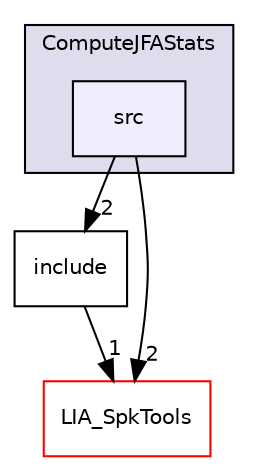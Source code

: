 digraph "LIA_SpkDet/ComputeJFAStats/src" {
  compound=true
  node [ fontsize="10", fontname="Helvetica"];
  edge [ labelfontsize="10", labelfontname="Helvetica"];
  subgraph clusterdir_6a799b62d6f1e0ed918ee5d42b87993b {
    graph [ bgcolor="#ddddee", pencolor="black", label="ComputeJFAStats" fontname="Helvetica", fontsize="10", URL="dir_6a799b62d6f1e0ed918ee5d42b87993b.html"]
  dir_b2332e87a78df0b3f1a975a8947644e1 [shape=box, label="src", style="filled", fillcolor="#eeeeff", pencolor="black", URL="dir_b2332e87a78df0b3f1a975a8947644e1.html"];
  }
  dir_3351093e455c927a44e3c735b8f3e472 [shape=box label="include" URL="dir_3351093e455c927a44e3c735b8f3e472.html"];
  dir_7b9f40c7474acebf25e66f966c5b9c6a [shape=box label="LIA_SpkTools" fillcolor="white" style="filled" color="red" URL="dir_7b9f40c7474acebf25e66f966c5b9c6a.html"];
  dir_3351093e455c927a44e3c735b8f3e472->dir_7b9f40c7474acebf25e66f966c5b9c6a [headlabel="1", labeldistance=1.5 headhref="dir_000039_000110.html"];
  dir_b2332e87a78df0b3f1a975a8947644e1->dir_3351093e455c927a44e3c735b8f3e472 [headlabel="2", labeldistance=1.5 headhref="dir_000040_000039.html"];
  dir_b2332e87a78df0b3f1a975a8947644e1->dir_7b9f40c7474acebf25e66f966c5b9c6a [headlabel="2", labeldistance=1.5 headhref="dir_000040_000110.html"];
}
